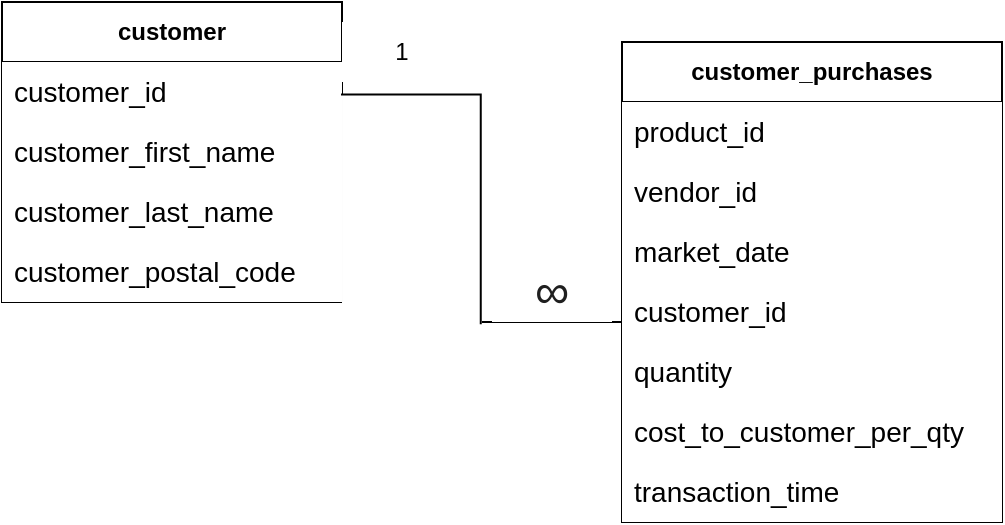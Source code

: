 <mxfile version="26.0.8">
  <diagram name="Page-1" id="8naHgdkzd_9BG4RrhU00">
    <mxGraphModel dx="1050" dy="522" grid="1" gridSize="10" guides="1" tooltips="1" connect="1" arrows="1" fold="1" page="1" pageScale="1" pageWidth="850" pageHeight="1100" math="0" shadow="0">
      <root>
        <mxCell id="0" />
        <mxCell id="1" parent="0" />
        <mxCell id="hcFi3E0c0oblkc54NvXP-9" value="&lt;b&gt;customer&lt;/b&gt;" style="swimlane;fontStyle=0;childLayout=stackLayout;horizontal=1;startSize=30;horizontalStack=0;resizeParent=1;resizeParentMax=0;resizeLast=0;collapsible=1;marginBottom=0;whiteSpace=wrap;html=1;" parent="1" vertex="1">
          <mxGeometry x="120" y="130" width="170" height="150" as="geometry" />
        </mxCell>
        <mxCell id="hcFi3E0c0oblkc54NvXP-10" value="&lt;font style=&quot;font-size: 14px;&quot;&gt;customer_id&lt;/font&gt;" style="text;strokeColor=none;fillColor=default;align=left;verticalAlign=middle;spacingLeft=4;spacingRight=4;overflow=hidden;points=[[0,0.5],[1,0.5]];portConstraint=eastwest;rotatable=0;whiteSpace=wrap;html=1;" parent="hcFi3E0c0oblkc54NvXP-9" vertex="1">
          <mxGeometry y="30" width="170" height="30" as="geometry" />
        </mxCell>
        <mxCell id="hcFi3E0c0oblkc54NvXP-11" value="&lt;font style=&quot;font-size: 14px;&quot;&gt;customer_first_name&lt;/font&gt;" style="text;strokeColor=none;fillColor=default;align=left;verticalAlign=middle;spacingLeft=4;spacingRight=4;overflow=hidden;points=[[0,0.5],[1,0.5]];portConstraint=eastwest;rotatable=0;whiteSpace=wrap;html=1;" parent="hcFi3E0c0oblkc54NvXP-9" vertex="1">
          <mxGeometry y="60" width="170" height="30" as="geometry" />
        </mxCell>
        <mxCell id="hcFi3E0c0oblkc54NvXP-12" value="&lt;font style=&quot;font-size: 14px;&quot;&gt;customer_last_name&lt;/font&gt;" style="text;strokeColor=none;fillColor=default;align=left;verticalAlign=middle;spacingLeft=4;spacingRight=4;overflow=hidden;points=[[0,0.5],[1,0.5]];portConstraint=eastwest;rotatable=0;whiteSpace=wrap;html=1;" parent="hcFi3E0c0oblkc54NvXP-9" vertex="1">
          <mxGeometry y="90" width="170" height="30" as="geometry" />
        </mxCell>
        <mxCell id="hcFi3E0c0oblkc54NvXP-13" value="&lt;font style=&quot;font-size: 14px;&quot;&gt;customer_postal_code&lt;/font&gt;" style="text;strokeColor=none;fillColor=default;align=left;verticalAlign=middle;spacingLeft=4;spacingRight=4;overflow=hidden;points=[[0,0.5],[1,0.5]];portConstraint=eastwest;rotatable=0;whiteSpace=wrap;html=1;" parent="hcFi3E0c0oblkc54NvXP-9" vertex="1">
          <mxGeometry y="120" width="170" height="30" as="geometry" />
        </mxCell>
        <mxCell id="hcFi3E0c0oblkc54NvXP-14" value="&lt;b&gt;customer_purchases&lt;/b&gt;" style="swimlane;fontStyle=0;childLayout=stackLayout;horizontal=1;startSize=30;horizontalStack=0;resizeParent=1;resizeParentMax=0;resizeLast=0;collapsible=1;marginBottom=0;whiteSpace=wrap;html=1;" parent="1" vertex="1">
          <mxGeometry x="430" y="150" width="190" height="240" as="geometry" />
        </mxCell>
        <mxCell id="hcFi3E0c0oblkc54NvXP-15" value="&lt;font style=&quot;font-size: 14px;&quot;&gt;product_id&lt;/font&gt;" style="text;strokeColor=none;fillColor=default;align=left;verticalAlign=middle;spacingLeft=4;spacingRight=4;overflow=hidden;points=[[0,0.5],[1,0.5]];portConstraint=eastwest;rotatable=0;whiteSpace=wrap;html=1;" parent="hcFi3E0c0oblkc54NvXP-14" vertex="1">
          <mxGeometry y="30" width="190" height="30" as="geometry" />
        </mxCell>
        <mxCell id="hcFi3E0c0oblkc54NvXP-16" value="&lt;font style=&quot;font-size: 14px;&quot;&gt;vendor_id&lt;/font&gt;" style="text;strokeColor=none;fillColor=default;align=left;verticalAlign=middle;spacingLeft=4;spacingRight=4;overflow=hidden;points=[[0,0.5],[1,0.5]];portConstraint=eastwest;rotatable=0;whiteSpace=wrap;html=1;" parent="hcFi3E0c0oblkc54NvXP-14" vertex="1">
          <mxGeometry y="60" width="190" height="30" as="geometry" />
        </mxCell>
        <mxCell id="hcFi3E0c0oblkc54NvXP-17" value="&lt;font style=&quot;font-size: 14px;&quot;&gt;market_date&lt;/font&gt;" style="text;strokeColor=none;fillColor=default;align=left;verticalAlign=middle;spacingLeft=4;spacingRight=4;overflow=hidden;points=[[0,0.5],[1,0.5]];portConstraint=eastwest;rotatable=0;whiteSpace=wrap;html=1;" parent="hcFi3E0c0oblkc54NvXP-14" vertex="1">
          <mxGeometry y="90" width="190" height="30" as="geometry" />
        </mxCell>
        <mxCell id="hcFi3E0c0oblkc54NvXP-18" value="&lt;font style=&quot;font-size: 14px;&quot;&gt;customer_id&lt;/font&gt;" style="text;strokeColor=none;fillColor=default;align=left;verticalAlign=middle;spacingLeft=4;spacingRight=4;overflow=hidden;points=[[0,0.5],[1,0.5]];portConstraint=eastwest;rotatable=0;whiteSpace=wrap;html=1;" parent="hcFi3E0c0oblkc54NvXP-14" vertex="1">
          <mxGeometry y="120" width="190" height="30" as="geometry" />
        </mxCell>
        <mxCell id="hcFi3E0c0oblkc54NvXP-19" value="&lt;font style=&quot;font-size: 14px;&quot;&gt;quantity&lt;/font&gt;" style="text;strokeColor=none;fillColor=default;align=left;verticalAlign=middle;spacingLeft=4;spacingRight=4;overflow=hidden;points=[[0,0.5],[1,0.5]];portConstraint=eastwest;rotatable=0;whiteSpace=wrap;html=1;" parent="hcFi3E0c0oblkc54NvXP-14" vertex="1">
          <mxGeometry y="150" width="190" height="30" as="geometry" />
        </mxCell>
        <mxCell id="hcFi3E0c0oblkc54NvXP-20" value="&lt;font style=&quot;font-size: 14px;&quot;&gt;cost_to_customer_per_qty&lt;/font&gt;" style="text;strokeColor=none;fillColor=default;align=left;verticalAlign=middle;spacingLeft=4;spacingRight=4;overflow=hidden;points=[[0,0.5],[1,0.5]];portConstraint=eastwest;rotatable=0;whiteSpace=wrap;html=1;" parent="hcFi3E0c0oblkc54NvXP-14" vertex="1">
          <mxGeometry y="180" width="190" height="30" as="geometry" />
        </mxCell>
        <mxCell id="hcFi3E0c0oblkc54NvXP-21" value="&lt;font style=&quot;font-size: 14px;&quot;&gt;transaction_time&lt;/font&gt;" style="text;strokeColor=none;fillColor=default;align=left;verticalAlign=middle;spacingLeft=4;spacingRight=4;overflow=hidden;points=[[0,0.5],[1,0.5]];portConstraint=eastwest;rotatable=0;whiteSpace=wrap;html=1;" parent="hcFi3E0c0oblkc54NvXP-14" vertex="1">
          <mxGeometry y="210" width="190" height="30" as="geometry" />
        </mxCell>
        <mxCell id="hcFi3E0c0oblkc54NvXP-23" value="" style="shape=partialRectangle;whiteSpace=wrap;html=1;top=0;left=0;fillColor=default;rotation=-90;" parent="1" vertex="1">
          <mxGeometry x="267.5" y="198.76" width="114.38" height="69.37" as="geometry" />
        </mxCell>
        <mxCell id="hcFi3E0c0oblkc54NvXP-26" value="" style="endArrow=none;html=1;rounded=0;jumpSize=4;" parent="1" edge="1">
          <mxGeometry width="50" height="50" relative="1" as="geometry">
            <mxPoint x="360" y="290" as="sourcePoint" />
            <mxPoint x="430" y="290" as="targetPoint" />
          </mxGeometry>
        </mxCell>
        <mxCell id="hcFi3E0c0oblkc54NvXP-27" value="1" style="text;html=1;align=center;verticalAlign=middle;whiteSpace=wrap;rounded=0;fillColor=default;" parent="1" vertex="1">
          <mxGeometry x="290" y="140" width="60" height="30" as="geometry" />
        </mxCell>
        <mxCell id="hcFi3E0c0oblkc54NvXP-28" value="&lt;span style=&quot;color: rgb(31, 31, 31); font-family: &amp;quot;Google Sans&amp;quot;, Arial, sans-serif; text-align: left; background-color: rgb(255, 255, 255);&quot;&gt;&lt;font style=&quot;font-size: 24px;&quot;&gt;∞&lt;/font&gt;&lt;/span&gt;" style="text;html=1;align=center;verticalAlign=middle;whiteSpace=wrap;rounded=0;fillColor=default;" parent="1" vertex="1">
          <mxGeometry x="365" y="260" width="60" height="30" as="geometry" />
        </mxCell>
      </root>
    </mxGraphModel>
  </diagram>
</mxfile>
